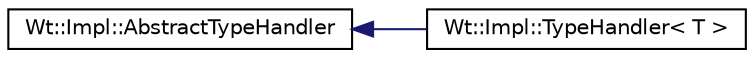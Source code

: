 digraph "Graphical Class Hierarchy"
{
 // LATEX_PDF_SIZE
  edge [fontname="Helvetica",fontsize="10",labelfontname="Helvetica",labelfontsize="10"];
  node [fontname="Helvetica",fontsize="10",shape=record];
  rankdir="LR";
  Node0 [label="Wt::Impl::AbstractTypeHandler",height=0.2,width=0.4,color="black", fillcolor="white", style="filled",URL="$classWt_1_1Impl_1_1AbstractTypeHandler.html",tooltip=" "];
  Node0 -> Node1 [dir="back",color="midnightblue",fontsize="10",style="solid",fontname="Helvetica"];
  Node1 [label="Wt::Impl::TypeHandler\< T \>",height=0.2,width=0.4,color="black", fillcolor="white", style="filled",URL="$classWt_1_1Impl_1_1TypeHandler.html",tooltip=" "];
}

